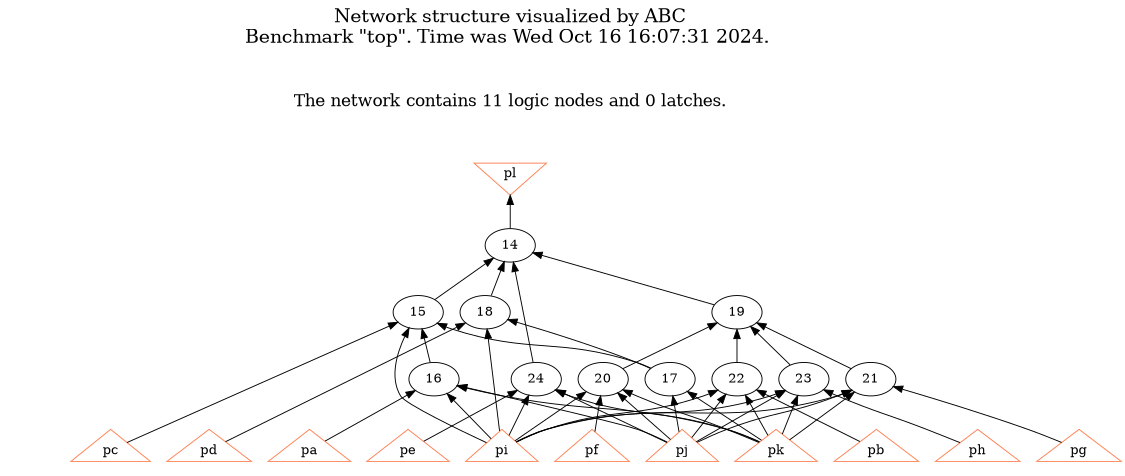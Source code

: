 # Network structure generated by ABC

digraph network {
size = "7.5,10";
center = true;
edge [dir = back];

{
  node [shape = plaintext];
  edge [style = invis];
  LevelTitle1 [label=""];
  LevelTitle2 [label=""];
  Level4 [label = ""];
  Level3 [label = ""];
  Level2 [label = ""];
  Level1 [label = ""];
  Level0 [label = ""];
  LevelTitle1 ->  LevelTitle2 ->  Level4 ->  Level3 ->  Level2 ->  Level1 ->  Level0;
}

{
  rank = same;
  LevelTitle1;
  title1 [shape=plaintext,
          fontsize=20,
          fontname = "Times-Roman",
          label="Network structure visualized by ABC\nBenchmark \"top\". Time was Wed Oct 16 16:07:31 2024. "
         ];
}

{
  rank = same;
  LevelTitle2;
  title2 [shape=plaintext,
          fontsize=18,
          fontname = "Times-Roman",
          label="The network contains 11 logic nodes and 0 latches.\n"
         ];
}

{
  rank = same;
  Level4;
  Node12 [label = "pl", shape = invtriangle, color = coral, fillcolor = coral];
}

{
  rank = same;
  Level3;
  Node14 [label = "14\n", shape = ellipse];
}

{
  rank = same;
  Level2;
  Node15 [label = "15\n", shape = ellipse];
  Node18 [label = "18\n", shape = ellipse];
  Node19 [label = "19\n", shape = ellipse];
}

{
  rank = same;
  Level1;
  Node16 [label = "16\n", shape = ellipse];
  Node17 [label = "17\n", shape = ellipse];
  Node20 [label = "20\n", shape = ellipse];
  Node21 [label = "21\n", shape = ellipse];
  Node22 [label = "22\n", shape = ellipse];
  Node23 [label = "23\n", shape = ellipse];
  Node24 [label = "24\n", shape = ellipse];
}

{
  rank = same;
  Level0;
  Node1 [label = "pa", shape = triangle, color = coral, fillcolor = coral];
  Node2 [label = "pb", shape = triangle, color = coral, fillcolor = coral];
  Node3 [label = "pc", shape = triangle, color = coral, fillcolor = coral];
  Node4 [label = "pd", shape = triangle, color = coral, fillcolor = coral];
  Node5 [label = "pe", shape = triangle, color = coral, fillcolor = coral];
  Node6 [label = "pf", shape = triangle, color = coral, fillcolor = coral];
  Node7 [label = "pg", shape = triangle, color = coral, fillcolor = coral];
  Node8 [label = "ph", shape = triangle, color = coral, fillcolor = coral];
  Node9 [label = "pi", shape = triangle, color = coral, fillcolor = coral];
  Node10 [label = "pj", shape = triangle, color = coral, fillcolor = coral];
  Node11 [label = "pk", shape = triangle, color = coral, fillcolor = coral];
}

title1 -> title2 [style = invis];
title2 -> Node12 [style = invis];
Node12 -> Node14 [style = solid];
Node14 -> Node15 [style = solid];
Node14 -> Node18 [style = solid];
Node14 -> Node19 [style = solid];
Node14 -> Node24 [style = solid];
Node15 -> Node16 [style = solid];
Node15 -> Node17 [style = solid];
Node15 -> Node3 [style = solid];
Node15 -> Node9 [style = solid];
Node16 -> Node1 [style = solid];
Node16 -> Node9 [style = solid];
Node16 -> Node10 [style = solid];
Node16 -> Node11 [style = solid];
Node17 -> Node10 [style = solid];
Node17 -> Node11 [style = solid];
Node18 -> Node17 [style = solid];
Node18 -> Node4 [style = solid];
Node18 -> Node9 [style = solid];
Node19 -> Node20 [style = solid];
Node19 -> Node21 [style = solid];
Node19 -> Node22 [style = solid];
Node19 -> Node23 [style = solid];
Node20 -> Node6 [style = solid];
Node20 -> Node9 [style = solid];
Node20 -> Node10 [style = solid];
Node20 -> Node11 [style = solid];
Node21 -> Node7 [style = solid];
Node21 -> Node9 [style = solid];
Node21 -> Node10 [style = solid];
Node21 -> Node11 [style = solid];
Node22 -> Node2 [style = solid];
Node22 -> Node9 [style = solid];
Node22 -> Node10 [style = solid];
Node22 -> Node11 [style = solid];
Node23 -> Node8 [style = solid];
Node23 -> Node9 [style = solid];
Node23 -> Node10 [style = solid];
Node23 -> Node11 [style = solid];
Node24 -> Node5 [style = solid];
Node24 -> Node9 [style = solid];
Node24 -> Node10 [style = solid];
Node24 -> Node11 [style = solid];
}

